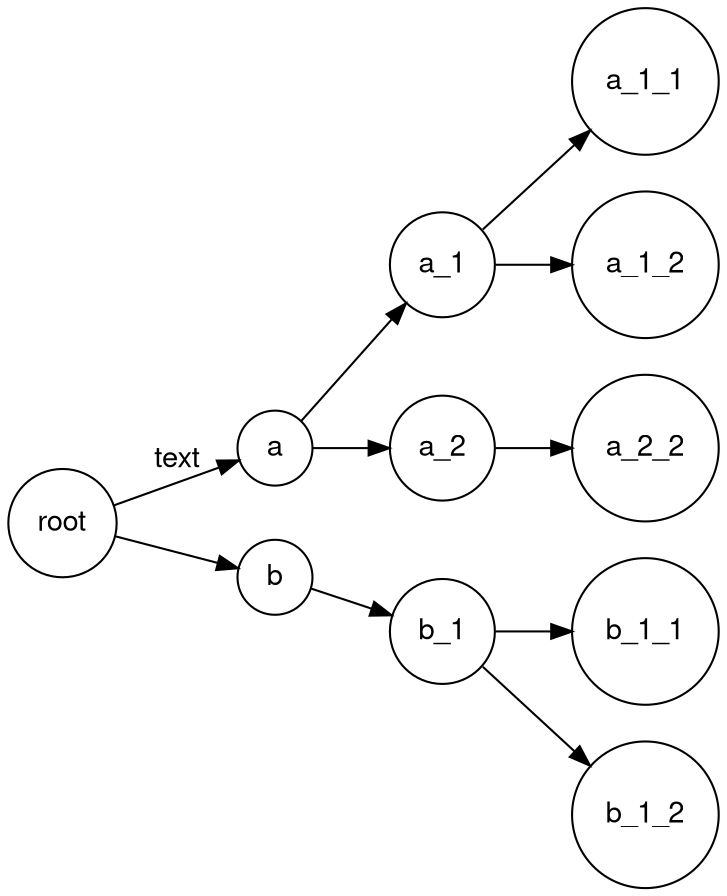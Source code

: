 digraph g {
  fontname="Helvetica,Arial,sans-serif"
  node [fontname="Helvetica,Arial,sans-serif" filledcolor = "white" style = "filled" shape = "circle" ]
  edge [fontname="Helvetica,Arial,sans-serif"]
  graph [fontsize=30 labelloc="t" label="" splines=true overlap=false rankdir = "LR"];
  ratio = auto;
"root" [style = "filled" fillcolor = "white"];
"a" [style = "filled" fillcolor = "white"];
"b" [style = "filled" fillcolor = "white"];
"a_1" [style = "filled" fillcolor = "white"];
"a_2" [style = "filled" fillcolor = "white"];
a -> a_1;
a -> a_2;
"a_1_1" [style = "filled" fillcolor = "white"];
"a_1_2" [style = "filled" fillcolor = "white"];
"a_2_2" [style = "filled" fillcolor = "white"];
"b_1" [style = "filled" fillcolor = "white"];
"b_1_1" [style = "filled" fillcolor = "white"];
"b_1_2" [style = "filled" fillcolor = "white"];



root -> a [label = "text"];
root -> b;

b -> b_1;
a_2 -> a_2_2;
a_1 -> a_1_1;
a_1 -> a_1_2;
b_1 -> b_1_2;
b_1 -> b_1_1;
}
